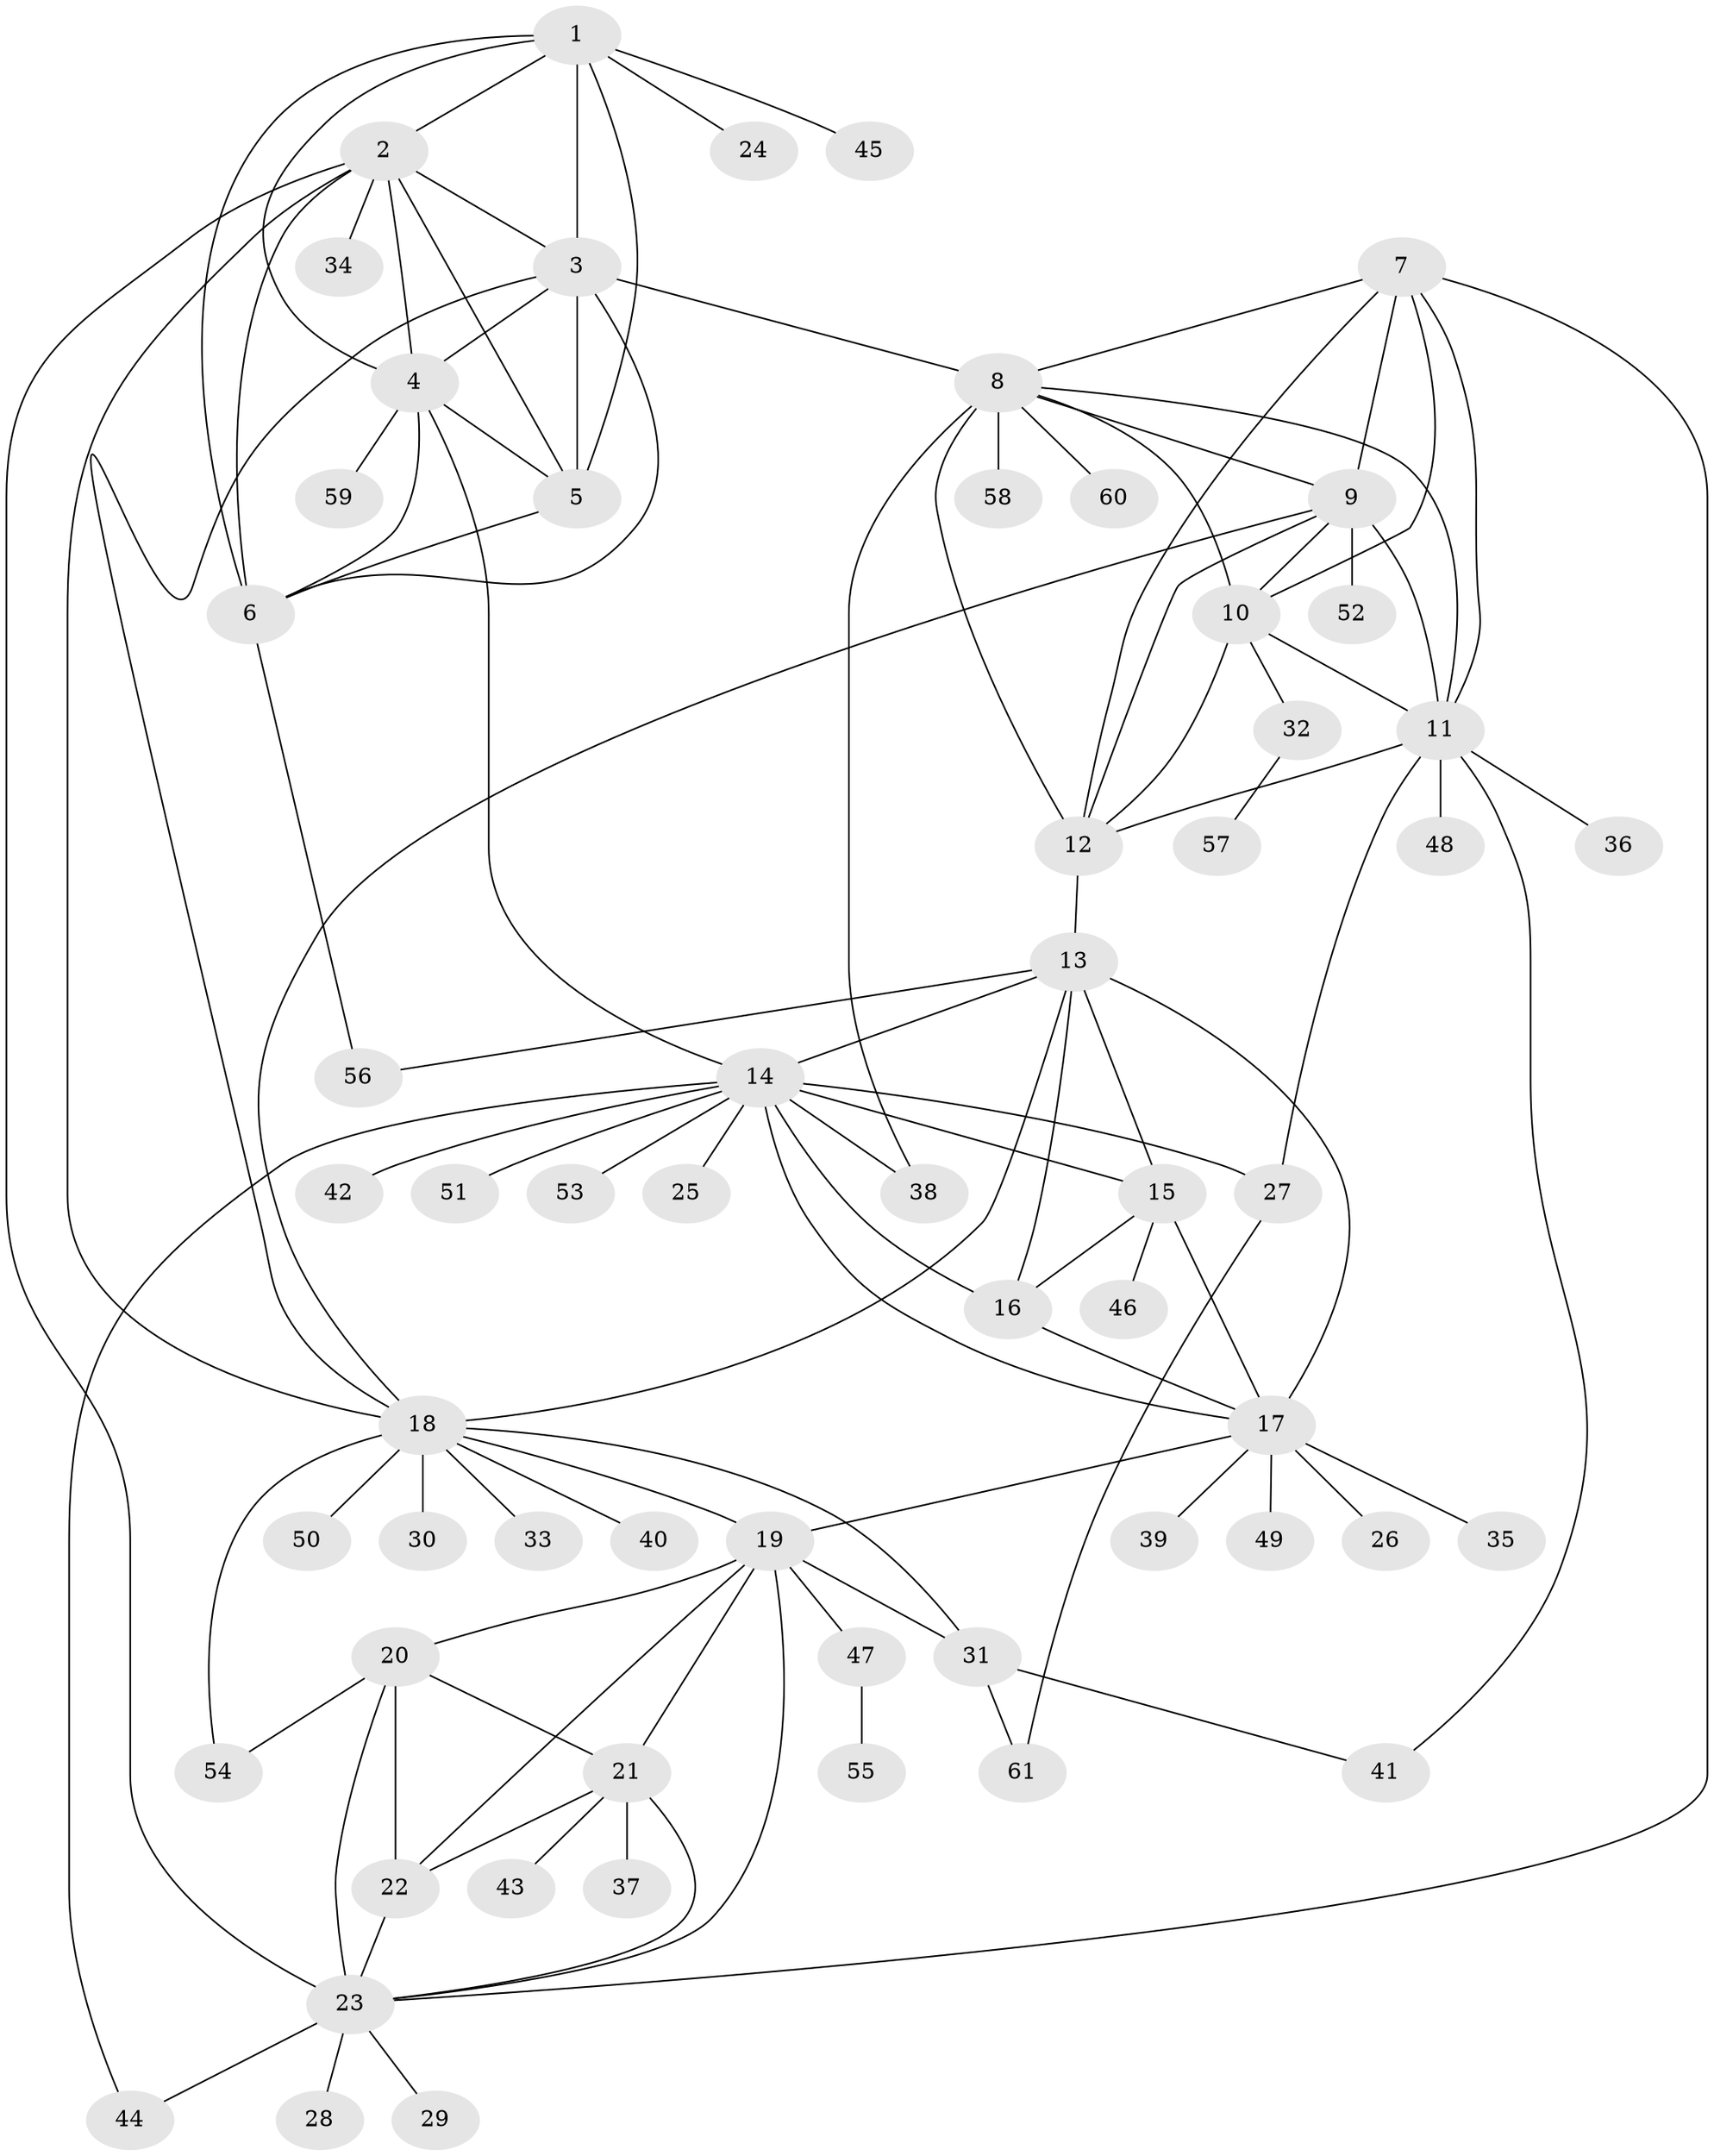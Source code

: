 // original degree distribution, {8: 0.05737704918032787, 9: 0.04918032786885246, 10: 0.02459016393442623, 7: 0.05737704918032787, 5: 0.02459016393442623, 14: 0.00819672131147541, 11: 0.02459016393442623, 6: 0.00819672131147541, 2: 0.12295081967213115, 1: 0.5819672131147541, 4: 0.00819672131147541, 3: 0.03278688524590164}
// Generated by graph-tools (version 1.1) at 2025/37/03/09/25 02:37:34]
// undirected, 61 vertices, 107 edges
graph export_dot {
graph [start="1"]
  node [color=gray90,style=filled];
  1;
  2;
  3;
  4;
  5;
  6;
  7;
  8;
  9;
  10;
  11;
  12;
  13;
  14;
  15;
  16;
  17;
  18;
  19;
  20;
  21;
  22;
  23;
  24;
  25;
  26;
  27;
  28;
  29;
  30;
  31;
  32;
  33;
  34;
  35;
  36;
  37;
  38;
  39;
  40;
  41;
  42;
  43;
  44;
  45;
  46;
  47;
  48;
  49;
  50;
  51;
  52;
  53;
  54;
  55;
  56;
  57;
  58;
  59;
  60;
  61;
  1 -- 2 [weight=1.0];
  1 -- 3 [weight=1.0];
  1 -- 4 [weight=1.0];
  1 -- 5 [weight=1.0];
  1 -- 6 [weight=1.0];
  1 -- 24 [weight=1.0];
  1 -- 45 [weight=1.0];
  2 -- 3 [weight=1.0];
  2 -- 4 [weight=1.0];
  2 -- 5 [weight=1.0];
  2 -- 6 [weight=1.0];
  2 -- 18 [weight=1.0];
  2 -- 23 [weight=1.0];
  2 -- 34 [weight=1.0];
  3 -- 4 [weight=1.0];
  3 -- 5 [weight=1.0];
  3 -- 6 [weight=1.0];
  3 -- 8 [weight=1.0];
  3 -- 18 [weight=1.0];
  4 -- 5 [weight=1.0];
  4 -- 6 [weight=1.0];
  4 -- 14 [weight=1.0];
  4 -- 59 [weight=1.0];
  5 -- 6 [weight=1.0];
  6 -- 56 [weight=1.0];
  7 -- 8 [weight=1.0];
  7 -- 9 [weight=1.0];
  7 -- 10 [weight=1.0];
  7 -- 11 [weight=1.0];
  7 -- 12 [weight=1.0];
  7 -- 23 [weight=1.0];
  8 -- 9 [weight=1.0];
  8 -- 10 [weight=1.0];
  8 -- 11 [weight=1.0];
  8 -- 12 [weight=3.0];
  8 -- 38 [weight=1.0];
  8 -- 58 [weight=1.0];
  8 -- 60 [weight=1.0];
  9 -- 10 [weight=1.0];
  9 -- 11 [weight=1.0];
  9 -- 12 [weight=1.0];
  9 -- 18 [weight=1.0];
  9 -- 52 [weight=2.0];
  10 -- 11 [weight=1.0];
  10 -- 12 [weight=1.0];
  10 -- 32 [weight=1.0];
  11 -- 12 [weight=1.0];
  11 -- 27 [weight=1.0];
  11 -- 36 [weight=1.0];
  11 -- 41 [weight=1.0];
  11 -- 48 [weight=1.0];
  12 -- 13 [weight=1.0];
  13 -- 14 [weight=2.0];
  13 -- 15 [weight=2.0];
  13 -- 16 [weight=3.0];
  13 -- 17 [weight=2.0];
  13 -- 18 [weight=1.0];
  13 -- 56 [weight=1.0];
  14 -- 15 [weight=1.0];
  14 -- 16 [weight=1.0];
  14 -- 17 [weight=1.0];
  14 -- 25 [weight=1.0];
  14 -- 27 [weight=1.0];
  14 -- 38 [weight=1.0];
  14 -- 42 [weight=1.0];
  14 -- 44 [weight=1.0];
  14 -- 51 [weight=1.0];
  14 -- 53 [weight=1.0];
  15 -- 16 [weight=1.0];
  15 -- 17 [weight=1.0];
  15 -- 46 [weight=1.0];
  16 -- 17 [weight=1.0];
  17 -- 19 [weight=1.0];
  17 -- 26 [weight=1.0];
  17 -- 35 [weight=1.0];
  17 -- 39 [weight=1.0];
  17 -- 49 [weight=1.0];
  18 -- 19 [weight=1.0];
  18 -- 30 [weight=2.0];
  18 -- 31 [weight=1.0];
  18 -- 33 [weight=1.0];
  18 -- 40 [weight=2.0];
  18 -- 50 [weight=1.0];
  18 -- 54 [weight=3.0];
  19 -- 20 [weight=2.0];
  19 -- 21 [weight=1.0];
  19 -- 22 [weight=1.0];
  19 -- 23 [weight=1.0];
  19 -- 31 [weight=1.0];
  19 -- 47 [weight=1.0];
  20 -- 21 [weight=2.0];
  20 -- 22 [weight=5.0];
  20 -- 23 [weight=2.0];
  20 -- 54 [weight=1.0];
  21 -- 22 [weight=1.0];
  21 -- 23 [weight=1.0];
  21 -- 37 [weight=4.0];
  21 -- 43 [weight=1.0];
  22 -- 23 [weight=1.0];
  23 -- 28 [weight=1.0];
  23 -- 29 [weight=1.0];
  23 -- 44 [weight=1.0];
  27 -- 61 [weight=1.0];
  31 -- 41 [weight=1.0];
  31 -- 61 [weight=1.0];
  32 -- 57 [weight=1.0];
  47 -- 55 [weight=1.0];
}
